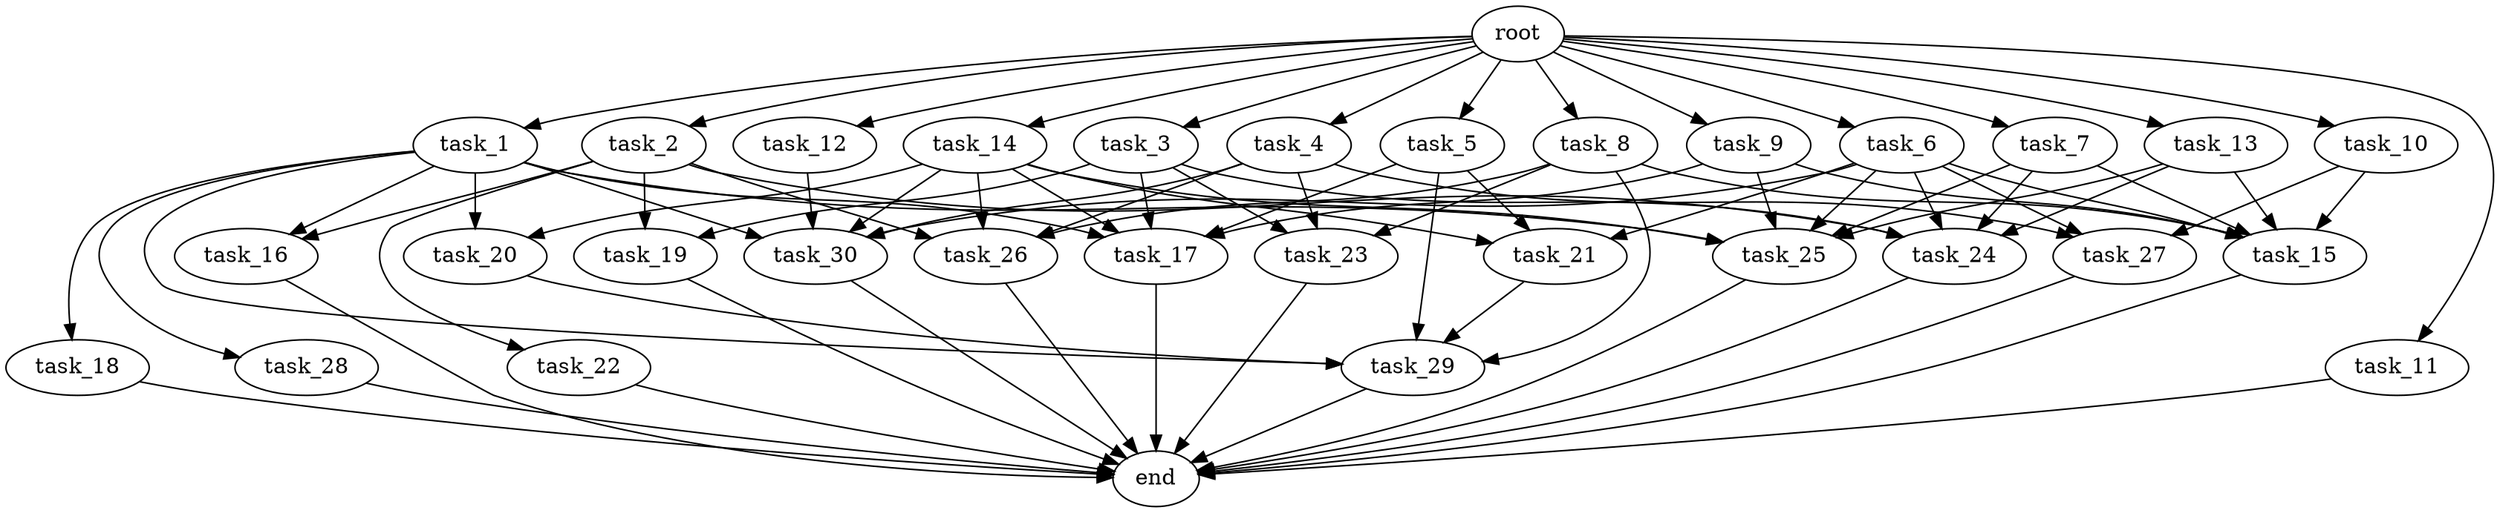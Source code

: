 digraph G {
  root [size="0.000000e+00"];
  task_1 [size="3.272102e+09"];
  task_2 [size="3.769100e+09"];
  task_3 [size="8.297009e+08"];
  task_4 [size="8.218665e+08"];
  task_5 [size="7.962147e+09"];
  task_6 [size="8.589014e+07"];
  task_7 [size="5.404164e+09"];
  task_8 [size="4.926992e+09"];
  task_9 [size="9.240582e+08"];
  task_10 [size="9.700632e+09"];
  task_11 [size="8.081177e+09"];
  task_12 [size="6.480050e+09"];
  task_13 [size="9.918381e+09"];
  task_14 [size="2.187053e+07"];
  task_15 [size="1.776553e+09"];
  task_16 [size="1.335700e+09"];
  task_17 [size="9.837027e+09"];
  task_18 [size="3.668303e+09"];
  task_19 [size="6.856931e+09"];
  task_20 [size="8.267747e+09"];
  task_21 [size="3.573148e+09"];
  task_22 [size="5.720401e+09"];
  task_23 [size="4.052579e+08"];
  task_24 [size="8.928904e+09"];
  task_25 [size="3.302087e+09"];
  task_26 [size="3.903835e+08"];
  task_27 [size="5.829052e+09"];
  task_28 [size="9.881858e+09"];
  task_29 [size="6.144019e+09"];
  task_30 [size="8.214476e+09"];
  end [size="0.000000e+00"];

  root -> task_1 [size="1.000000e-12"];
  root -> task_2 [size="1.000000e-12"];
  root -> task_3 [size="1.000000e-12"];
  root -> task_4 [size="1.000000e-12"];
  root -> task_5 [size="1.000000e-12"];
  root -> task_6 [size="1.000000e-12"];
  root -> task_7 [size="1.000000e-12"];
  root -> task_8 [size="1.000000e-12"];
  root -> task_9 [size="1.000000e-12"];
  root -> task_10 [size="1.000000e-12"];
  root -> task_11 [size="1.000000e-12"];
  root -> task_12 [size="1.000000e-12"];
  root -> task_13 [size="1.000000e-12"];
  root -> task_14 [size="1.000000e-12"];
  task_1 -> task_16 [size="6.678498e+07"];
  task_1 -> task_17 [size="1.967405e+08"];
  task_1 -> task_18 [size="3.668303e+08"];
  task_1 -> task_20 [size="4.133874e+08"];
  task_1 -> task_25 [size="5.503479e+07"];
  task_1 -> task_28 [size="9.881858e+08"];
  task_1 -> task_29 [size="1.228804e+08"];
  task_1 -> task_30 [size="1.642895e+08"];
  task_2 -> task_16 [size="6.678498e+07"];
  task_2 -> task_19 [size="3.428466e+08"];
  task_2 -> task_22 [size="5.720401e+08"];
  task_2 -> task_24 [size="1.785781e+08"];
  task_2 -> task_26 [size="9.759588e+06"];
  task_3 -> task_17 [size="1.967405e+08"];
  task_3 -> task_19 [size="3.428466e+08"];
  task_3 -> task_23 [size="1.350860e+07"];
  task_3 -> task_24 [size="1.785781e+08"];
  task_4 -> task_23 [size="1.350860e+07"];
  task_4 -> task_26 [size="9.759588e+06"];
  task_4 -> task_27 [size="1.943017e+08"];
  task_4 -> task_30 [size="1.642895e+08"];
  task_5 -> task_17 [size="1.967405e+08"];
  task_5 -> task_21 [size="1.191049e+08"];
  task_5 -> task_29 [size="1.228804e+08"];
  task_6 -> task_15 [size="2.960922e+07"];
  task_6 -> task_21 [size="1.191049e+08"];
  task_6 -> task_24 [size="1.785781e+08"];
  task_6 -> task_25 [size="5.503479e+07"];
  task_6 -> task_27 [size="1.943017e+08"];
  task_6 -> task_30 [size="1.642895e+08"];
  task_7 -> task_15 [size="2.960922e+07"];
  task_7 -> task_24 [size="1.785781e+08"];
  task_7 -> task_25 [size="5.503479e+07"];
  task_8 -> task_15 [size="2.960922e+07"];
  task_8 -> task_23 [size="1.350860e+07"];
  task_8 -> task_26 [size="9.759588e+06"];
  task_8 -> task_29 [size="1.228804e+08"];
  task_9 -> task_15 [size="2.960922e+07"];
  task_9 -> task_17 [size="1.967405e+08"];
  task_9 -> task_25 [size="5.503479e+07"];
  task_10 -> task_15 [size="2.960922e+07"];
  task_10 -> task_27 [size="1.943017e+08"];
  task_11 -> end [size="1.000000e-12"];
  task_12 -> task_30 [size="1.642895e+08"];
  task_13 -> task_15 [size="2.960922e+07"];
  task_13 -> task_24 [size="1.785781e+08"];
  task_13 -> task_25 [size="5.503479e+07"];
  task_14 -> task_17 [size="1.967405e+08"];
  task_14 -> task_20 [size="4.133874e+08"];
  task_14 -> task_21 [size="1.191049e+08"];
  task_14 -> task_25 [size="5.503479e+07"];
  task_14 -> task_26 [size="9.759588e+06"];
  task_14 -> task_30 [size="1.642895e+08"];
  task_15 -> end [size="1.000000e-12"];
  task_16 -> end [size="1.000000e-12"];
  task_17 -> end [size="1.000000e-12"];
  task_18 -> end [size="1.000000e-12"];
  task_19 -> end [size="1.000000e-12"];
  task_20 -> task_29 [size="1.228804e+08"];
  task_21 -> task_29 [size="1.228804e+08"];
  task_22 -> end [size="1.000000e-12"];
  task_23 -> end [size="1.000000e-12"];
  task_24 -> end [size="1.000000e-12"];
  task_25 -> end [size="1.000000e-12"];
  task_26 -> end [size="1.000000e-12"];
  task_27 -> end [size="1.000000e-12"];
  task_28 -> end [size="1.000000e-12"];
  task_29 -> end [size="1.000000e-12"];
  task_30 -> end [size="1.000000e-12"];
}
